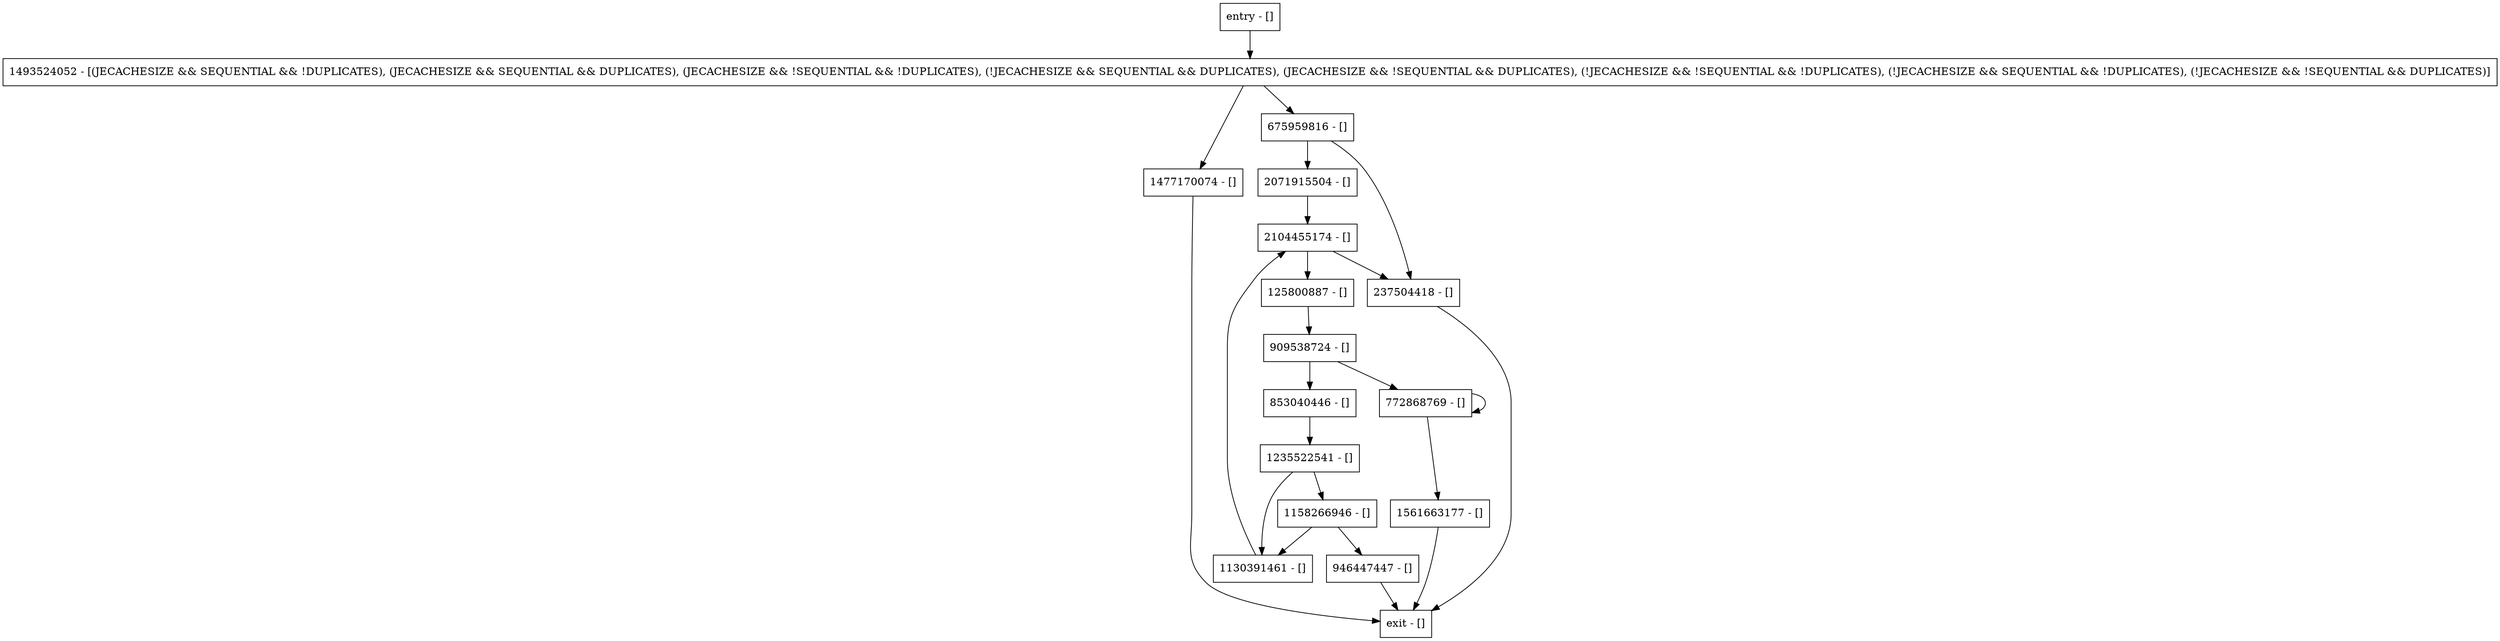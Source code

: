 digraph release {
node [shape=record];
1477170074 [label="1477170074 - []"];
237504418 [label="237504418 - []"];
946447447 [label="946447447 - []"];
1158266946 [label="1158266946 - []"];
1493524052 [label="1493524052 - [(JECACHESIZE && SEQUENTIAL && !DUPLICATES), (JECACHESIZE && SEQUENTIAL && DUPLICATES), (JECACHESIZE && !SEQUENTIAL && !DUPLICATES), (!JECACHESIZE && SEQUENTIAL && DUPLICATES), (JECACHESIZE && !SEQUENTIAL && DUPLICATES), (!JECACHESIZE && !SEQUENTIAL && !DUPLICATES), (!JECACHESIZE && SEQUENTIAL && !DUPLICATES), (!JECACHESIZE && !SEQUENTIAL && DUPLICATES)]"];
853040446 [label="853040446 - []"];
675959816 [label="675959816 - []"];
2104455174 [label="2104455174 - []"];
entry [label="entry - []"];
exit [label="exit - []"];
1130391461 [label="1130391461 - []"];
909538724 [label="909538724 - []"];
2071915504 [label="2071915504 - []"];
125800887 [label="125800887 - []"];
1235522541 [label="1235522541 - []"];
772868769 [label="772868769 - []"];
1561663177 [label="1561663177 - []"];
entry;
exit;
1477170074 -> exit;
237504418 -> exit;
946447447 -> exit;
1158266946 -> 1130391461;
1158266946 -> 946447447;
1493524052 -> 675959816;
1493524052 -> 1477170074;
853040446 -> 1235522541;
675959816 -> 237504418;
675959816 -> 2071915504;
2104455174 -> 237504418;
2104455174 -> 125800887;
entry -> 1493524052;
1130391461 -> 2104455174;
909538724 -> 853040446;
909538724 -> 772868769;
2071915504 -> 2104455174;
125800887 -> 909538724;
1235522541 -> 1130391461;
1235522541 -> 1158266946;
772868769 -> 1561663177;
772868769 -> 772868769;
1561663177 -> exit;
}

